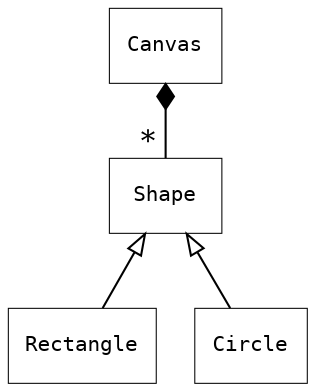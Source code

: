 digraph {
    node [shape=box, fontname="Inconsolata, Consolas", fontsize=10, penwidth=0.5]

    Canvas, Shape, Rectangle, Circle

    /* inheritance */
    {
        edge [arrowtail=onormal, dir=back]
        Shape -> { Rectangle, Circle }
    }

    /* composition */
    {
        edge [dir=back, arrowtail=diamond, headlabel="* "]        
        Canvas -> Shape
    }
}
